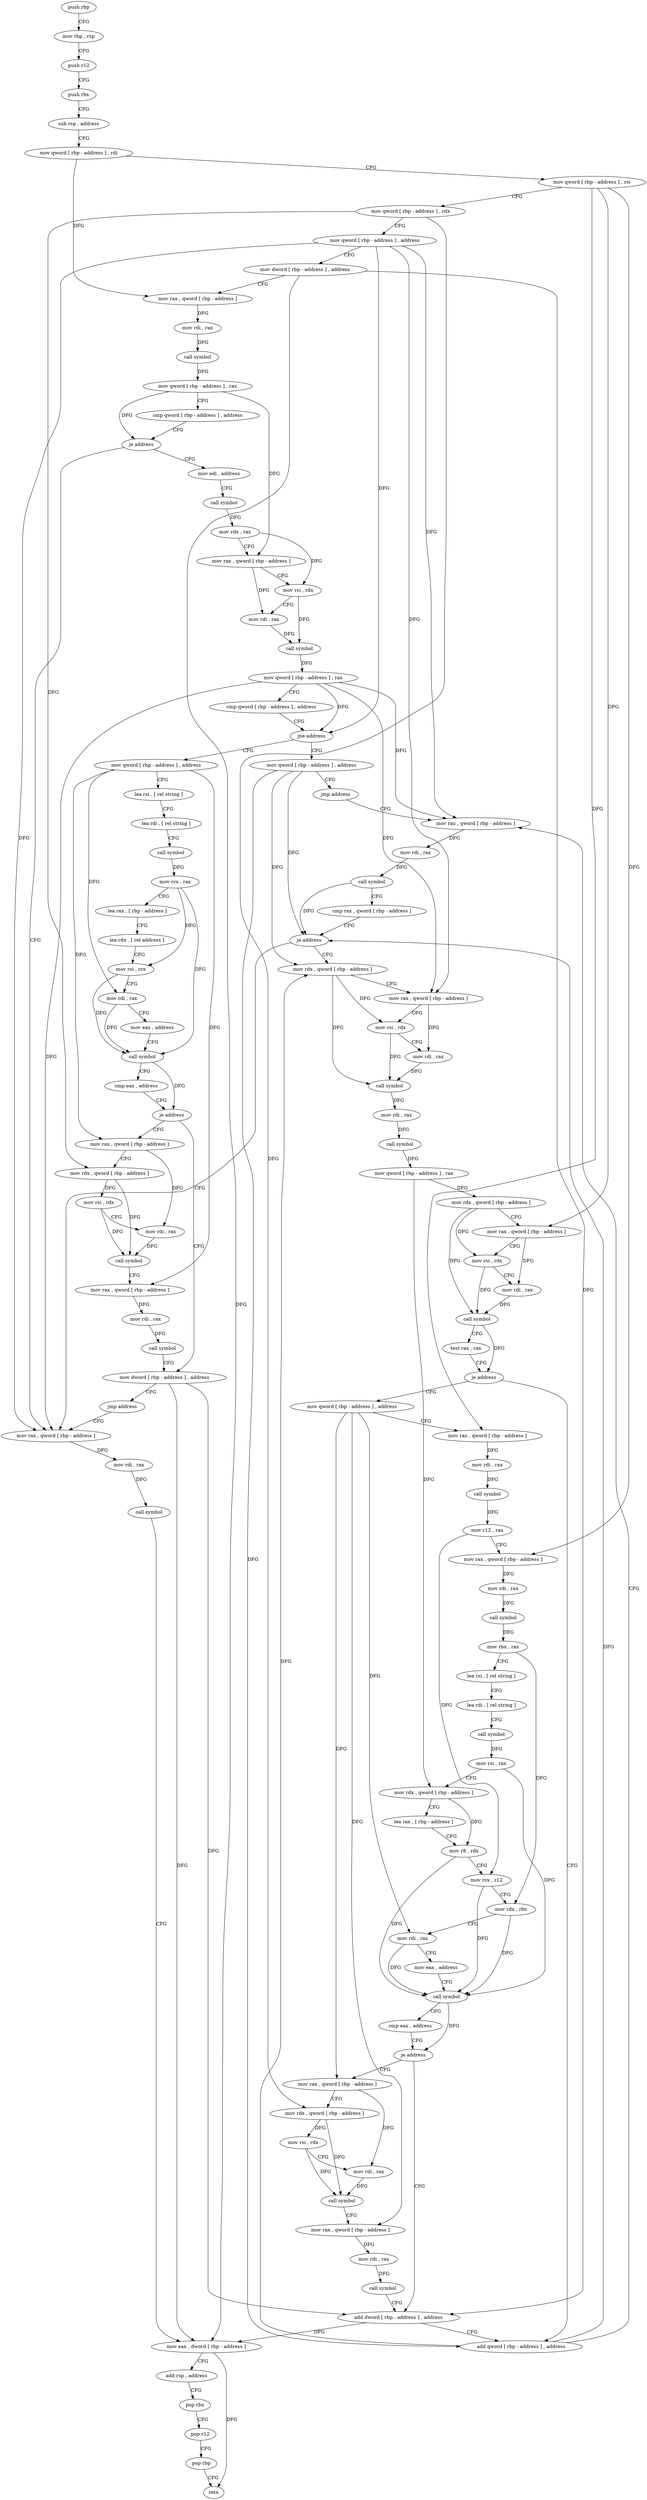 digraph "func" {
"127349" [label = "push rbp" ]
"127350" [label = "mov rbp , rsp" ]
"127353" [label = "push r12" ]
"127355" [label = "push rbx" ]
"127356" [label = "sub rsp , address" ]
"127360" [label = "mov qword [ rbp - address ] , rdi" ]
"127364" [label = "mov qword [ rbp - address ] , rsi" ]
"127368" [label = "mov qword [ rbp - address ] , rdx" ]
"127372" [label = "mov qword [ rbp - address ] , address" ]
"127380" [label = "mov dword [ rbp - address ] , address" ]
"127387" [label = "mov rax , qword [ rbp - address ]" ]
"127391" [label = "mov rdi , rax" ]
"127394" [label = "call symbol" ]
"127399" [label = "mov qword [ rbp - address ] , rax" ]
"127403" [label = "cmp qword [ rbp - address ] , address" ]
"127408" [label = "je address" ]
"127787" [label = "mov rax , qword [ rbp - address ]" ]
"127414" [label = "mov edi , address" ]
"127791" [label = "mov rdi , rax" ]
"127794" [label = "call symbol" ]
"127799" [label = "mov eax , dword [ rbp - address ]" ]
"127802" [label = "add rsp , address" ]
"127806" [label = "pop rbx" ]
"127807" [label = "pop r12" ]
"127809" [label = "pop rbp" ]
"127810" [label = "retn" ]
"127419" [label = "call symbol" ]
"127424" [label = "mov rdx , rax" ]
"127427" [label = "mov rax , qword [ rbp - address ]" ]
"127431" [label = "mov rsi , rdx" ]
"127434" [label = "mov rdi , rax" ]
"127437" [label = "call symbol" ]
"127442" [label = "mov qword [ rbp - address ] , rax" ]
"127446" [label = "cmp qword [ rbp - address ] , address" ]
"127451" [label = "jne address" ]
"127558" [label = "mov qword [ rbp - address ] , address" ]
"127453" [label = "mov qword [ rbp - address ] , address" ]
"127566" [label = "jmp address" ]
"127765" [label = "mov rax , qword [ rbp - address ]" ]
"127461" [label = "lea rsi , [ rel string ]" ]
"127468" [label = "lea rdi , [ rel string ]" ]
"127475" [label = "call symbol" ]
"127480" [label = "mov rcx , rax" ]
"127483" [label = "lea rax , [ rbp - address ]" ]
"127487" [label = "lea rdx , [ rel address ]" ]
"127494" [label = "mov rsi , rcx" ]
"127497" [label = "mov rdi , rax" ]
"127500" [label = "mov eax , address" ]
"127505" [label = "call symbol" ]
"127510" [label = "cmp eax , address" ]
"127513" [label = "je address" ]
"127546" [label = "mov dword [ rbp - address ] , address" ]
"127515" [label = "mov rax , qword [ rbp - address ]" ]
"127769" [label = "mov rdi , rax" ]
"127772" [label = "call symbol" ]
"127777" [label = "cmp rax , qword [ rbp - address ]" ]
"127781" [label = "ja address" ]
"127571" [label = "mov rdx , qword [ rbp - address ]" ]
"127553" [label = "jmp address" ]
"127519" [label = "mov rdx , qword [ rbp - address ]" ]
"127523" [label = "mov rsi , rdx" ]
"127526" [label = "mov rdi , rax" ]
"127529" [label = "call symbol" ]
"127534" [label = "mov rax , qword [ rbp - address ]" ]
"127538" [label = "mov rdi , rax" ]
"127541" [label = "call symbol" ]
"127575" [label = "mov rax , qword [ rbp - address ]" ]
"127579" [label = "mov rsi , rdx" ]
"127582" [label = "mov rdi , rax" ]
"127585" [label = "call symbol" ]
"127590" [label = "mov rdi , rax" ]
"127593" [label = "call symbol" ]
"127598" [label = "mov qword [ rbp - address ] , rax" ]
"127602" [label = "mov rdx , qword [ rbp - address ]" ]
"127606" [label = "mov rax , qword [ rbp - address ]" ]
"127610" [label = "mov rsi , rdx" ]
"127613" [label = "mov rdi , rax" ]
"127616" [label = "call symbol" ]
"127621" [label = "test rax , rax" ]
"127624" [label = "je address" ]
"127760" [label = "add qword [ rbp - address ] , address" ]
"127630" [label = "mov qword [ rbp - address ] , address" ]
"127638" [label = "mov rax , qword [ rbp - address ]" ]
"127642" [label = "mov rdi , rax" ]
"127645" [label = "call symbol" ]
"127650" [label = "mov r12 , rax" ]
"127653" [label = "mov rax , qword [ rbp - address ]" ]
"127657" [label = "mov rdi , rax" ]
"127660" [label = "call symbol" ]
"127665" [label = "mov rbx , rax" ]
"127668" [label = "lea rsi , [ rel string ]" ]
"127675" [label = "lea rdi , [ rel string ]" ]
"127682" [label = "call symbol" ]
"127687" [label = "mov rsi , rax" ]
"127690" [label = "mov rdx , qword [ rbp - address ]" ]
"127694" [label = "lea rax , [ rbp - address ]" ]
"127698" [label = "mov r8 , rdx" ]
"127701" [label = "mov rcx , r12" ]
"127704" [label = "mov rdx , rbx" ]
"127707" [label = "mov rdi , rax" ]
"127710" [label = "mov eax , address" ]
"127715" [label = "call symbol" ]
"127720" [label = "cmp eax , address" ]
"127723" [label = "je address" ]
"127756" [label = "add dword [ rbp - address ] , address" ]
"127725" [label = "mov rax , qword [ rbp - address ]" ]
"127729" [label = "mov rdx , qword [ rbp - address ]" ]
"127733" [label = "mov rsi , rdx" ]
"127736" [label = "mov rdi , rax" ]
"127739" [label = "call symbol" ]
"127744" [label = "mov rax , qword [ rbp - address ]" ]
"127748" [label = "mov rdi , rax" ]
"127751" [label = "call symbol" ]
"127349" -> "127350" [ label = "CFG" ]
"127350" -> "127353" [ label = "CFG" ]
"127353" -> "127355" [ label = "CFG" ]
"127355" -> "127356" [ label = "CFG" ]
"127356" -> "127360" [ label = "CFG" ]
"127360" -> "127364" [ label = "CFG" ]
"127360" -> "127387" [ label = "DFG" ]
"127364" -> "127368" [ label = "CFG" ]
"127364" -> "127606" [ label = "DFG" ]
"127364" -> "127638" [ label = "DFG" ]
"127364" -> "127653" [ label = "DFG" ]
"127368" -> "127372" [ label = "CFG" ]
"127368" -> "127519" [ label = "DFG" ]
"127368" -> "127729" [ label = "DFG" ]
"127372" -> "127380" [ label = "CFG" ]
"127372" -> "127787" [ label = "DFG" ]
"127372" -> "127451" [ label = "DFG" ]
"127372" -> "127765" [ label = "DFG" ]
"127372" -> "127575" [ label = "DFG" ]
"127380" -> "127387" [ label = "CFG" ]
"127380" -> "127799" [ label = "DFG" ]
"127380" -> "127756" [ label = "DFG" ]
"127387" -> "127391" [ label = "DFG" ]
"127391" -> "127394" [ label = "DFG" ]
"127394" -> "127399" [ label = "DFG" ]
"127399" -> "127403" [ label = "CFG" ]
"127399" -> "127408" [ label = "DFG" ]
"127399" -> "127427" [ label = "DFG" ]
"127403" -> "127408" [ label = "CFG" ]
"127408" -> "127787" [ label = "CFG" ]
"127408" -> "127414" [ label = "CFG" ]
"127787" -> "127791" [ label = "DFG" ]
"127414" -> "127419" [ label = "CFG" ]
"127791" -> "127794" [ label = "DFG" ]
"127794" -> "127799" [ label = "CFG" ]
"127799" -> "127802" [ label = "CFG" ]
"127799" -> "127810" [ label = "DFG" ]
"127802" -> "127806" [ label = "CFG" ]
"127806" -> "127807" [ label = "CFG" ]
"127807" -> "127809" [ label = "CFG" ]
"127809" -> "127810" [ label = "CFG" ]
"127419" -> "127424" [ label = "DFG" ]
"127424" -> "127427" [ label = "CFG" ]
"127424" -> "127431" [ label = "DFG" ]
"127427" -> "127431" [ label = "CFG" ]
"127427" -> "127434" [ label = "DFG" ]
"127431" -> "127434" [ label = "CFG" ]
"127431" -> "127437" [ label = "DFG" ]
"127434" -> "127437" [ label = "DFG" ]
"127437" -> "127442" [ label = "DFG" ]
"127442" -> "127446" [ label = "CFG" ]
"127442" -> "127787" [ label = "DFG" ]
"127442" -> "127451" [ label = "DFG" ]
"127442" -> "127765" [ label = "DFG" ]
"127442" -> "127575" [ label = "DFG" ]
"127446" -> "127451" [ label = "CFG" ]
"127451" -> "127558" [ label = "CFG" ]
"127451" -> "127453" [ label = "CFG" ]
"127558" -> "127566" [ label = "CFG" ]
"127558" -> "127781" [ label = "DFG" ]
"127558" -> "127571" [ label = "DFG" ]
"127558" -> "127760" [ label = "DFG" ]
"127453" -> "127461" [ label = "CFG" ]
"127453" -> "127515" [ label = "DFG" ]
"127453" -> "127534" [ label = "DFG" ]
"127453" -> "127497" [ label = "DFG" ]
"127566" -> "127765" [ label = "CFG" ]
"127765" -> "127769" [ label = "DFG" ]
"127461" -> "127468" [ label = "CFG" ]
"127468" -> "127475" [ label = "CFG" ]
"127475" -> "127480" [ label = "DFG" ]
"127480" -> "127483" [ label = "CFG" ]
"127480" -> "127494" [ label = "DFG" ]
"127480" -> "127505" [ label = "DFG" ]
"127483" -> "127487" [ label = "CFG" ]
"127487" -> "127494" [ label = "CFG" ]
"127494" -> "127497" [ label = "CFG" ]
"127494" -> "127505" [ label = "DFG" ]
"127497" -> "127500" [ label = "CFG" ]
"127497" -> "127505" [ label = "DFG" ]
"127500" -> "127505" [ label = "CFG" ]
"127505" -> "127510" [ label = "CFG" ]
"127505" -> "127513" [ label = "DFG" ]
"127510" -> "127513" [ label = "CFG" ]
"127513" -> "127546" [ label = "CFG" ]
"127513" -> "127515" [ label = "CFG" ]
"127546" -> "127553" [ label = "CFG" ]
"127546" -> "127799" [ label = "DFG" ]
"127546" -> "127756" [ label = "DFG" ]
"127515" -> "127519" [ label = "CFG" ]
"127515" -> "127526" [ label = "DFG" ]
"127769" -> "127772" [ label = "DFG" ]
"127772" -> "127777" [ label = "CFG" ]
"127772" -> "127781" [ label = "DFG" ]
"127777" -> "127781" [ label = "CFG" ]
"127781" -> "127571" [ label = "CFG" ]
"127781" -> "127787" [ label = "CFG" ]
"127571" -> "127575" [ label = "CFG" ]
"127571" -> "127579" [ label = "DFG" ]
"127571" -> "127585" [ label = "DFG" ]
"127553" -> "127787" [ label = "CFG" ]
"127519" -> "127523" [ label = "DFG" ]
"127519" -> "127529" [ label = "DFG" ]
"127523" -> "127526" [ label = "CFG" ]
"127523" -> "127529" [ label = "DFG" ]
"127526" -> "127529" [ label = "DFG" ]
"127529" -> "127534" [ label = "CFG" ]
"127534" -> "127538" [ label = "DFG" ]
"127538" -> "127541" [ label = "DFG" ]
"127541" -> "127546" [ label = "CFG" ]
"127575" -> "127579" [ label = "CFG" ]
"127575" -> "127582" [ label = "DFG" ]
"127579" -> "127582" [ label = "CFG" ]
"127579" -> "127585" [ label = "DFG" ]
"127582" -> "127585" [ label = "DFG" ]
"127585" -> "127590" [ label = "DFG" ]
"127590" -> "127593" [ label = "DFG" ]
"127593" -> "127598" [ label = "DFG" ]
"127598" -> "127602" [ label = "DFG" ]
"127598" -> "127690" [ label = "DFG" ]
"127602" -> "127606" [ label = "CFG" ]
"127602" -> "127610" [ label = "DFG" ]
"127602" -> "127616" [ label = "DFG" ]
"127606" -> "127610" [ label = "CFG" ]
"127606" -> "127613" [ label = "DFG" ]
"127610" -> "127613" [ label = "CFG" ]
"127610" -> "127616" [ label = "DFG" ]
"127613" -> "127616" [ label = "DFG" ]
"127616" -> "127621" [ label = "CFG" ]
"127616" -> "127624" [ label = "DFG" ]
"127621" -> "127624" [ label = "CFG" ]
"127624" -> "127760" [ label = "CFG" ]
"127624" -> "127630" [ label = "CFG" ]
"127760" -> "127765" [ label = "CFG" ]
"127760" -> "127781" [ label = "DFG" ]
"127760" -> "127571" [ label = "DFG" ]
"127630" -> "127638" [ label = "CFG" ]
"127630" -> "127725" [ label = "DFG" ]
"127630" -> "127744" [ label = "DFG" ]
"127630" -> "127707" [ label = "DFG" ]
"127638" -> "127642" [ label = "DFG" ]
"127642" -> "127645" [ label = "DFG" ]
"127645" -> "127650" [ label = "DFG" ]
"127650" -> "127653" [ label = "CFG" ]
"127650" -> "127701" [ label = "DFG" ]
"127653" -> "127657" [ label = "DFG" ]
"127657" -> "127660" [ label = "DFG" ]
"127660" -> "127665" [ label = "DFG" ]
"127665" -> "127668" [ label = "CFG" ]
"127665" -> "127704" [ label = "DFG" ]
"127668" -> "127675" [ label = "CFG" ]
"127675" -> "127682" [ label = "CFG" ]
"127682" -> "127687" [ label = "DFG" ]
"127687" -> "127690" [ label = "CFG" ]
"127687" -> "127715" [ label = "DFG" ]
"127690" -> "127694" [ label = "CFG" ]
"127690" -> "127698" [ label = "DFG" ]
"127694" -> "127698" [ label = "CFG" ]
"127698" -> "127701" [ label = "CFG" ]
"127698" -> "127715" [ label = "DFG" ]
"127701" -> "127704" [ label = "CFG" ]
"127701" -> "127715" [ label = "DFG" ]
"127704" -> "127707" [ label = "CFG" ]
"127704" -> "127715" [ label = "DFG" ]
"127707" -> "127710" [ label = "CFG" ]
"127707" -> "127715" [ label = "DFG" ]
"127710" -> "127715" [ label = "CFG" ]
"127715" -> "127720" [ label = "CFG" ]
"127715" -> "127723" [ label = "DFG" ]
"127720" -> "127723" [ label = "CFG" ]
"127723" -> "127756" [ label = "CFG" ]
"127723" -> "127725" [ label = "CFG" ]
"127756" -> "127760" [ label = "CFG" ]
"127756" -> "127799" [ label = "DFG" ]
"127725" -> "127729" [ label = "CFG" ]
"127725" -> "127736" [ label = "DFG" ]
"127729" -> "127733" [ label = "DFG" ]
"127729" -> "127739" [ label = "DFG" ]
"127733" -> "127736" [ label = "CFG" ]
"127733" -> "127739" [ label = "DFG" ]
"127736" -> "127739" [ label = "DFG" ]
"127739" -> "127744" [ label = "CFG" ]
"127744" -> "127748" [ label = "DFG" ]
"127748" -> "127751" [ label = "DFG" ]
"127751" -> "127756" [ label = "CFG" ]
}
